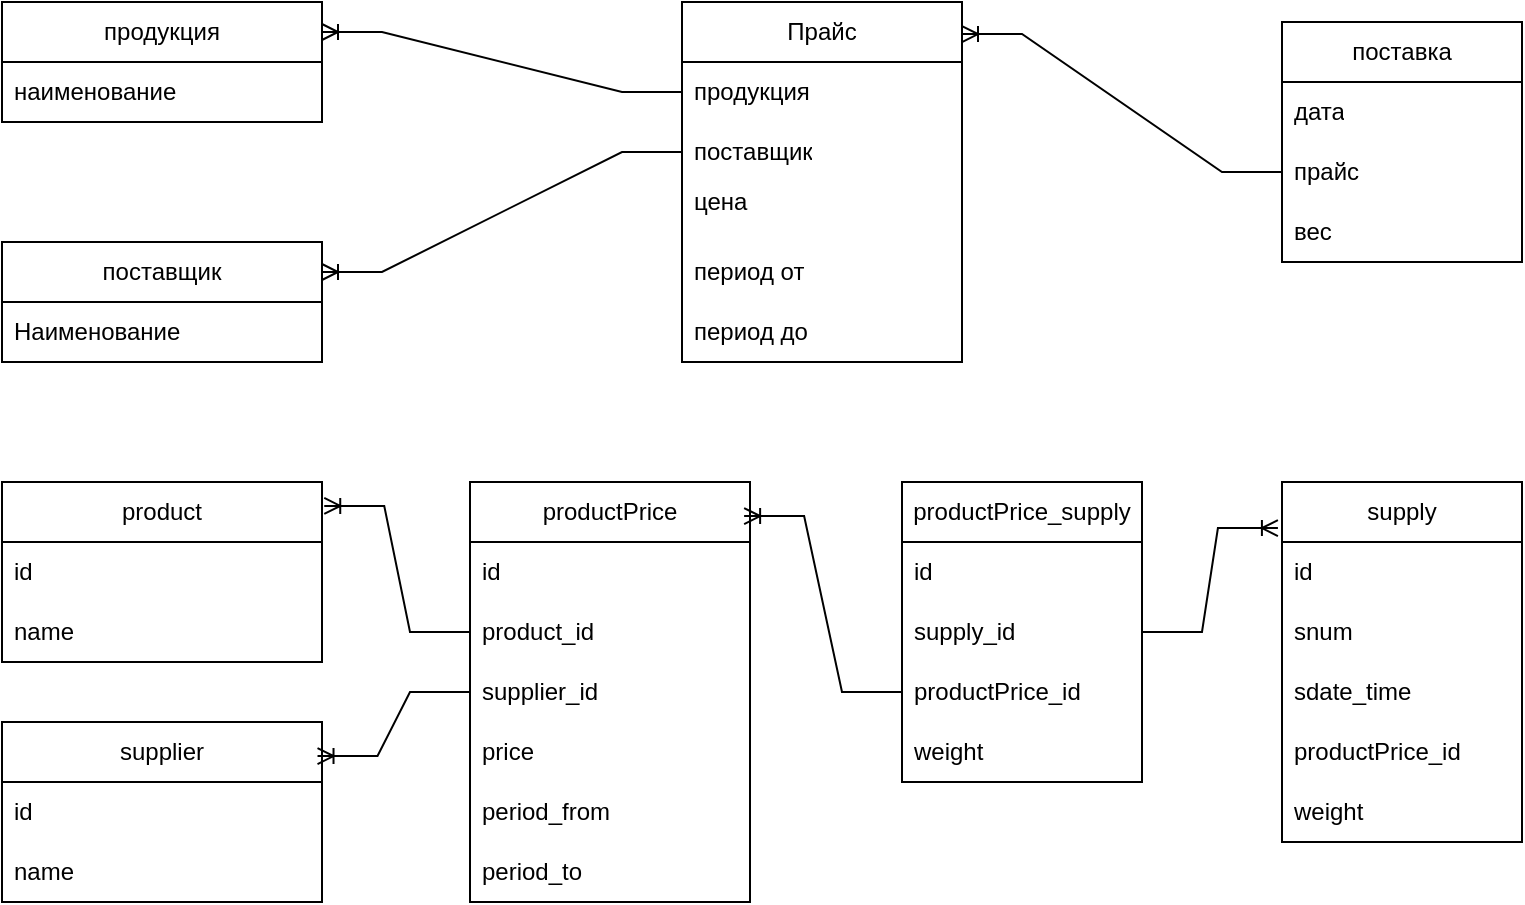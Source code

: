 <mxfile version="25.0.3">
  <diagram name="Страница — 1" id="MBfxzuuxU9znEFo_DPWQ">
    <mxGraphModel dx="2074" dy="1106" grid="1" gridSize="10" guides="1" tooltips="1" connect="1" arrows="1" fold="1" page="1" pageScale="1" pageWidth="827" pageHeight="1169" math="0" shadow="0">
      <root>
        <mxCell id="0" />
        <mxCell id="1" parent="0" />
        <mxCell id="dUkDF6_4zmogwsougVAt-1" value="поставщик" style="swimlane;fontStyle=0;childLayout=stackLayout;horizontal=1;startSize=30;horizontalStack=0;resizeParent=1;resizeParentMax=0;resizeLast=0;collapsible=1;marginBottom=0;whiteSpace=wrap;html=1;" parent="1" vertex="1">
          <mxGeometry x="40" y="200" width="160" height="60" as="geometry" />
        </mxCell>
        <mxCell id="dUkDF6_4zmogwsougVAt-2" value="Наименование" style="text;strokeColor=none;fillColor=none;align=left;verticalAlign=middle;spacingLeft=4;spacingRight=4;overflow=hidden;points=[[0,0.5],[1,0.5]];portConstraint=eastwest;rotatable=0;whiteSpace=wrap;html=1;" parent="dUkDF6_4zmogwsougVAt-1" vertex="1">
          <mxGeometry y="30" width="160" height="30" as="geometry" />
        </mxCell>
        <mxCell id="dUkDF6_4zmogwsougVAt-5" value="продукция" style="swimlane;fontStyle=0;childLayout=stackLayout;horizontal=1;startSize=30;horizontalStack=0;resizeParent=1;resizeParentMax=0;resizeLast=0;collapsible=1;marginBottom=0;whiteSpace=wrap;html=1;" parent="1" vertex="1">
          <mxGeometry x="40" y="80" width="160" height="60" as="geometry" />
        </mxCell>
        <mxCell id="dUkDF6_4zmogwsougVAt-6" value="наименование" style="text;strokeColor=none;fillColor=none;align=left;verticalAlign=middle;spacingLeft=4;spacingRight=4;overflow=hidden;points=[[0,0.5],[1,0.5]];portConstraint=eastwest;rotatable=0;whiteSpace=wrap;html=1;" parent="dUkDF6_4zmogwsougVAt-5" vertex="1">
          <mxGeometry y="30" width="160" height="30" as="geometry" />
        </mxCell>
        <mxCell id="dUkDF6_4zmogwsougVAt-10" value="поставка" style="swimlane;fontStyle=0;childLayout=stackLayout;horizontal=1;startSize=30;horizontalStack=0;resizeParent=1;resizeParentMax=0;resizeLast=0;collapsible=1;marginBottom=0;whiteSpace=wrap;html=1;" parent="1" vertex="1">
          <mxGeometry x="680" y="90" width="120" height="120" as="geometry" />
        </mxCell>
        <mxCell id="dUkDF6_4zmogwsougVAt-14" value="дата" style="text;strokeColor=none;fillColor=none;align=left;verticalAlign=middle;spacingLeft=4;spacingRight=4;overflow=hidden;points=[[0,0.5],[1,0.5]];portConstraint=eastwest;rotatable=0;whiteSpace=wrap;html=1;" parent="dUkDF6_4zmogwsougVAt-10" vertex="1">
          <mxGeometry y="30" width="120" height="30" as="geometry" />
        </mxCell>
        <mxCell id="dUkDF6_4zmogwsougVAt-11" value="прайс" style="text;strokeColor=none;fillColor=none;align=left;verticalAlign=middle;spacingLeft=4;spacingRight=4;overflow=hidden;points=[[0,0.5],[1,0.5]];portConstraint=eastwest;rotatable=0;whiteSpace=wrap;html=1;" parent="dUkDF6_4zmogwsougVAt-10" vertex="1">
          <mxGeometry y="60" width="120" height="30" as="geometry" />
        </mxCell>
        <mxCell id="dUkDF6_4zmogwsougVAt-12" value="вес" style="text;strokeColor=none;fillColor=none;align=left;verticalAlign=middle;spacingLeft=4;spacingRight=4;overflow=hidden;points=[[0,0.5],[1,0.5]];portConstraint=eastwest;rotatable=0;whiteSpace=wrap;html=1;" parent="dUkDF6_4zmogwsougVAt-10" vertex="1">
          <mxGeometry y="90" width="120" height="30" as="geometry" />
        </mxCell>
        <mxCell id="dUkDF6_4zmogwsougVAt-17" value="" style="edgeStyle=entityRelationEdgeStyle;fontSize=12;html=1;endArrow=ERoneToMany;rounded=0;entryX=1;entryY=0.089;entryDx=0;entryDy=0;entryPerimeter=0;" parent="1" source="dUkDF6_4zmogwsougVAt-11" target="dUkDF6_4zmogwsougVAt-49" edge="1">
          <mxGeometry width="100" height="100" relative="1" as="geometry">
            <mxPoint x="440" y="550" as="sourcePoint" />
            <mxPoint x="540" y="450" as="targetPoint" />
          </mxGeometry>
        </mxCell>
        <mxCell id="dUkDF6_4zmogwsougVAt-18" value="supplier" style="swimlane;fontStyle=0;childLayout=stackLayout;horizontal=1;startSize=30;horizontalStack=0;resizeParent=1;resizeParentMax=0;resizeLast=0;collapsible=1;marginBottom=0;whiteSpace=wrap;html=1;" parent="1" vertex="1">
          <mxGeometry x="40" y="440" width="160" height="90" as="geometry" />
        </mxCell>
        <mxCell id="dUkDF6_4zmogwsougVAt-19" value="id" style="text;strokeColor=none;fillColor=none;align=left;verticalAlign=middle;spacingLeft=4;spacingRight=4;overflow=hidden;points=[[0,0.5],[1,0.5]];portConstraint=eastwest;rotatable=0;whiteSpace=wrap;html=1;" parent="dUkDF6_4zmogwsougVAt-18" vertex="1">
          <mxGeometry y="30" width="160" height="30" as="geometry" />
        </mxCell>
        <mxCell id="dUkDF6_4zmogwsougVAt-32" value="&lt;span style=&quot;background-color: initial;&quot;&gt;name&lt;/span&gt;" style="text;strokeColor=none;fillColor=none;align=left;verticalAlign=middle;spacingLeft=4;spacingRight=4;overflow=hidden;points=[[0,0.5],[1,0.5]];portConstraint=eastwest;rotatable=0;whiteSpace=wrap;html=1;" parent="dUkDF6_4zmogwsougVAt-18" vertex="1">
          <mxGeometry y="60" width="160" height="30" as="geometry" />
        </mxCell>
        <mxCell id="dUkDF6_4zmogwsougVAt-20" value="productPrice" style="swimlane;fontStyle=0;childLayout=stackLayout;horizontal=1;startSize=30;horizontalStack=0;resizeParent=1;resizeParentMax=0;resizeLast=0;collapsible=1;marginBottom=0;whiteSpace=wrap;html=1;" parent="1" vertex="1">
          <mxGeometry x="274" y="320" width="140" height="210" as="geometry" />
        </mxCell>
        <mxCell id="dUkDF6_4zmogwsougVAt-21" value="id" style="text;strokeColor=none;fillColor=none;align=left;verticalAlign=middle;spacingLeft=4;spacingRight=4;overflow=hidden;points=[[0,0.5],[1,0.5]];portConstraint=eastwest;rotatable=0;whiteSpace=wrap;html=1;" parent="dUkDF6_4zmogwsougVAt-20" vertex="1">
          <mxGeometry y="30" width="140" height="30" as="geometry" />
        </mxCell>
        <mxCell id="dUkDF6_4zmogwsougVAt-73" value="&lt;span style=&quot;text-align: center;&quot;&gt;product&lt;/span&gt;_id" style="text;strokeColor=none;fillColor=none;align=left;verticalAlign=middle;spacingLeft=4;spacingRight=4;overflow=hidden;points=[[0,0.5],[1,0.5]];portConstraint=eastwest;rotatable=0;whiteSpace=wrap;html=1;" parent="dUkDF6_4zmogwsougVAt-20" vertex="1">
          <mxGeometry y="60" width="140" height="30" as="geometry" />
        </mxCell>
        <mxCell id="dUkDF6_4zmogwsougVAt-33" value="supplier_id" style="text;strokeColor=none;fillColor=none;align=left;verticalAlign=middle;spacingLeft=4;spacingRight=4;overflow=hidden;points=[[0,0.5],[1,0.5]];portConstraint=eastwest;rotatable=0;whiteSpace=wrap;html=1;" parent="dUkDF6_4zmogwsougVAt-20" vertex="1">
          <mxGeometry y="90" width="140" height="30" as="geometry" />
        </mxCell>
        <mxCell id="dUkDF6_4zmogwsougVAt-23" value="price" style="text;strokeColor=none;fillColor=none;align=left;verticalAlign=middle;spacingLeft=4;spacingRight=4;overflow=hidden;points=[[0,0.5],[1,0.5]];portConstraint=eastwest;rotatable=0;whiteSpace=wrap;html=1;" parent="dUkDF6_4zmogwsougVAt-20" vertex="1">
          <mxGeometry y="120" width="140" height="30" as="geometry" />
        </mxCell>
        <mxCell id="dUkDF6_4zmogwsougVAt-24" value="period_from" style="text;strokeColor=none;fillColor=none;align=left;verticalAlign=middle;spacingLeft=4;spacingRight=4;overflow=hidden;points=[[0,0.5],[1,0.5]];portConstraint=eastwest;rotatable=0;whiteSpace=wrap;html=1;" parent="dUkDF6_4zmogwsougVAt-20" vertex="1">
          <mxGeometry y="150" width="140" height="30" as="geometry" />
        </mxCell>
        <mxCell id="dUkDF6_4zmogwsougVAt-25" value="period_to" style="text;strokeColor=none;fillColor=none;align=left;verticalAlign=middle;spacingLeft=4;spacingRight=4;overflow=hidden;points=[[0,0.5],[1,0.5]];portConstraint=eastwest;rotatable=0;whiteSpace=wrap;html=1;" parent="dUkDF6_4zmogwsougVAt-20" vertex="1">
          <mxGeometry y="180" width="140" height="30" as="geometry" />
        </mxCell>
        <mxCell id="dUkDF6_4zmogwsougVAt-26" value="supply" style="swimlane;fontStyle=0;childLayout=stackLayout;horizontal=1;startSize=30;horizontalStack=0;resizeParent=1;resizeParentMax=0;resizeLast=0;collapsible=1;marginBottom=0;whiteSpace=wrap;html=1;" parent="1" vertex="1">
          <mxGeometry x="680" y="320" width="120" height="180" as="geometry" />
        </mxCell>
        <mxCell id="dUkDF6_4zmogwsougVAt-27" value="id" style="text;strokeColor=none;fillColor=none;align=left;verticalAlign=middle;spacingLeft=4;spacingRight=4;overflow=hidden;points=[[0,0.5],[1,0.5]];portConstraint=eastwest;rotatable=0;whiteSpace=wrap;html=1;" parent="dUkDF6_4zmogwsougVAt-26" vertex="1">
          <mxGeometry y="30" width="120" height="30" as="geometry" />
        </mxCell>
        <mxCell id="dUkDF6_4zmogwsougVAt-35" value="snum" style="text;strokeColor=none;fillColor=none;align=left;verticalAlign=middle;spacingLeft=4;spacingRight=4;overflow=hidden;points=[[0,0.5],[1,0.5]];portConstraint=eastwest;rotatable=0;whiteSpace=wrap;html=1;" parent="dUkDF6_4zmogwsougVAt-26" vertex="1">
          <mxGeometry y="60" width="120" height="30" as="geometry" />
        </mxCell>
        <mxCell id="dUkDF6_4zmogwsougVAt-34" value="s&lt;span style=&quot;background-color: initial;&quot;&gt;date_time&lt;/span&gt;" style="text;strokeColor=none;fillColor=none;align=left;verticalAlign=middle;spacingLeft=4;spacingRight=4;overflow=hidden;points=[[0,0.5],[1,0.5]];portConstraint=eastwest;rotatable=0;whiteSpace=wrap;html=1;" parent="dUkDF6_4zmogwsougVAt-26" vertex="1">
          <mxGeometry y="90" width="120" height="30" as="geometry" />
        </mxCell>
        <mxCell id="dUkDF6_4zmogwsougVAt-28" value="productPrice_id" style="text;strokeColor=none;fillColor=none;align=left;verticalAlign=middle;spacingLeft=4;spacingRight=4;overflow=hidden;points=[[0,0.5],[1,0.5]];portConstraint=eastwest;rotatable=0;whiteSpace=wrap;html=1;" parent="dUkDF6_4zmogwsougVAt-26" vertex="1">
          <mxGeometry y="120" width="120" height="30" as="geometry" />
        </mxCell>
        <mxCell id="dUkDF6_4zmogwsougVAt-29" value="weight" style="text;strokeColor=none;fillColor=none;align=left;verticalAlign=middle;spacingLeft=4;spacingRight=4;overflow=hidden;points=[[0,0.5],[1,0.5]];portConstraint=eastwest;rotatable=0;whiteSpace=wrap;html=1;" parent="dUkDF6_4zmogwsougVAt-26" vertex="1">
          <mxGeometry y="150" width="120" height="30" as="geometry" />
        </mxCell>
        <mxCell id="dUkDF6_4zmogwsougVAt-49" value="Прайс" style="swimlane;fontStyle=0;childLayout=stackLayout;horizontal=1;startSize=30;horizontalStack=0;resizeParent=1;resizeParentMax=0;resizeLast=0;collapsible=1;marginBottom=0;whiteSpace=wrap;html=1;" parent="1" vertex="1">
          <mxGeometry x="380" y="80" width="140" height="180" as="geometry" />
        </mxCell>
        <mxCell id="dUkDF6_4zmogwsougVAt-62" value="продукция" style="text;strokeColor=none;fillColor=none;align=left;verticalAlign=middle;spacingLeft=4;spacingRight=4;overflow=hidden;points=[[0,0.5],[1,0.5]];portConstraint=eastwest;rotatable=0;whiteSpace=wrap;html=1;" parent="dUkDF6_4zmogwsougVAt-49" vertex="1">
          <mxGeometry y="30" width="140" height="30" as="geometry" />
        </mxCell>
        <mxCell id="dUkDF6_4zmogwsougVAt-59" value="поставщик" style="text;strokeColor=none;fillColor=none;align=left;verticalAlign=middle;spacingLeft=4;spacingRight=4;overflow=hidden;points=[[0,0.5],[1,0.5]];portConstraint=eastwest;rotatable=0;whiteSpace=wrap;html=1;" parent="dUkDF6_4zmogwsougVAt-49" vertex="1">
          <mxGeometry y="60" width="140" height="30" as="geometry" />
        </mxCell>
        <mxCell id="dUkDF6_4zmogwsougVAt-61" value="цена&lt;div&gt;&lt;br&gt;&lt;/div&gt;" style="text;strokeColor=none;fillColor=none;align=left;verticalAlign=middle;spacingLeft=4;spacingRight=4;overflow=hidden;points=[[0,0.5],[1,0.5]];portConstraint=eastwest;rotatable=0;whiteSpace=wrap;html=1;" parent="dUkDF6_4zmogwsougVAt-49" vertex="1">
          <mxGeometry y="90" width="140" height="30" as="geometry" />
        </mxCell>
        <mxCell id="dUkDF6_4zmogwsougVAt-52" value="период от" style="text;strokeColor=none;fillColor=none;align=left;verticalAlign=middle;spacingLeft=4;spacingRight=4;overflow=hidden;points=[[0,0.5],[1,0.5]];portConstraint=eastwest;rotatable=0;whiteSpace=wrap;html=1;" parent="dUkDF6_4zmogwsougVAt-49" vertex="1">
          <mxGeometry y="120" width="140" height="30" as="geometry" />
        </mxCell>
        <mxCell id="dUkDF6_4zmogwsougVAt-60" value="период до" style="text;strokeColor=none;fillColor=none;align=left;verticalAlign=middle;spacingLeft=4;spacingRight=4;overflow=hidden;points=[[0,0.5],[1,0.5]];portConstraint=eastwest;rotatable=0;whiteSpace=wrap;html=1;" parent="dUkDF6_4zmogwsougVAt-49" vertex="1">
          <mxGeometry y="150" width="140" height="30" as="geometry" />
        </mxCell>
        <mxCell id="dUkDF6_4zmogwsougVAt-63" value="" style="edgeStyle=entityRelationEdgeStyle;fontSize=12;html=1;endArrow=ERoneToMany;rounded=0;entryX=1;entryY=0.25;entryDx=0;entryDy=0;" parent="1" source="dUkDF6_4zmogwsougVAt-59" target="dUkDF6_4zmogwsougVAt-1" edge="1">
          <mxGeometry width="100" height="100" relative="1" as="geometry">
            <mxPoint x="660" y="285" as="sourcePoint" />
            <mxPoint x="430" y="300" as="targetPoint" />
          </mxGeometry>
        </mxCell>
        <mxCell id="dUkDF6_4zmogwsougVAt-65" value="" style="edgeStyle=entityRelationEdgeStyle;fontSize=12;html=1;endArrow=ERoneToMany;rounded=0;entryX=1;entryY=0.25;entryDx=0;entryDy=0;exitX=0;exitY=0.5;exitDx=0;exitDy=0;" parent="1" source="dUkDF6_4zmogwsougVAt-62" target="dUkDF6_4zmogwsougVAt-5" edge="1">
          <mxGeometry width="100" height="100" relative="1" as="geometry">
            <mxPoint x="360" y="610" as="sourcePoint" />
            <mxPoint x="460" y="510" as="targetPoint" />
          </mxGeometry>
        </mxCell>
        <mxCell id="dUkDF6_4zmogwsougVAt-66" value="product" style="swimlane;fontStyle=0;childLayout=stackLayout;horizontal=1;startSize=30;horizontalStack=0;resizeParent=1;resizeParentMax=0;resizeLast=0;collapsible=1;marginBottom=0;whiteSpace=wrap;html=1;" parent="1" vertex="1">
          <mxGeometry x="40" y="320" width="160" height="90" as="geometry" />
        </mxCell>
        <mxCell id="dUkDF6_4zmogwsougVAt-67" value="id" style="text;strokeColor=none;fillColor=none;align=left;verticalAlign=middle;spacingLeft=4;spacingRight=4;overflow=hidden;points=[[0,0.5],[1,0.5]];portConstraint=eastwest;rotatable=0;whiteSpace=wrap;html=1;" parent="dUkDF6_4zmogwsougVAt-66" vertex="1">
          <mxGeometry y="30" width="160" height="30" as="geometry" />
        </mxCell>
        <mxCell id="dUkDF6_4zmogwsougVAt-69" value="name" style="text;strokeColor=none;fillColor=none;align=left;verticalAlign=middle;spacingLeft=4;spacingRight=4;overflow=hidden;points=[[0,0.5],[1,0.5]];portConstraint=eastwest;rotatable=0;whiteSpace=wrap;html=1;" parent="dUkDF6_4zmogwsougVAt-66" vertex="1">
          <mxGeometry y="60" width="160" height="30" as="geometry" />
        </mxCell>
        <mxCell id="dUkDF6_4zmogwsougVAt-74" value="" style="edgeStyle=entityRelationEdgeStyle;fontSize=12;html=1;endArrow=ERoneToMany;rounded=0;entryX=1.007;entryY=0.133;entryDx=0;entryDy=0;entryPerimeter=0;" parent="1" source="dUkDF6_4zmogwsougVAt-73" target="dUkDF6_4zmogwsougVAt-66" edge="1">
          <mxGeometry width="100" height="100" relative="1" as="geometry">
            <mxPoint x="360" y="610" as="sourcePoint" />
            <mxPoint x="460" y="510" as="targetPoint" />
          </mxGeometry>
        </mxCell>
        <mxCell id="dUkDF6_4zmogwsougVAt-75" value="" style="edgeStyle=entityRelationEdgeStyle;fontSize=12;html=1;endArrow=ERoneToMany;rounded=0;entryX=0.986;entryY=0.189;entryDx=0;entryDy=0;entryPerimeter=0;exitX=0;exitY=0.5;exitDx=0;exitDy=0;" parent="1" source="dUkDF6_4zmogwsougVAt-33" target="dUkDF6_4zmogwsougVAt-18" edge="1">
          <mxGeometry width="100" height="100" relative="1" as="geometry">
            <mxPoint x="360" y="610" as="sourcePoint" />
            <mxPoint x="460" y="510" as="targetPoint" />
          </mxGeometry>
        </mxCell>
        <mxCell id="oAFhc-Av-DTEVLiUw4vM-1" value="productPrice_&lt;span style=&quot;background-color: initial;&quot;&gt;supply&lt;/span&gt;" style="swimlane;fontStyle=0;childLayout=stackLayout;horizontal=1;startSize=30;horizontalStack=0;resizeParent=1;resizeParentMax=0;resizeLast=0;collapsible=1;marginBottom=0;whiteSpace=wrap;html=1;" vertex="1" parent="1">
          <mxGeometry x="490" y="320" width="120" height="150" as="geometry" />
        </mxCell>
        <mxCell id="oAFhc-Av-DTEVLiUw4vM-2" value="id" style="text;strokeColor=none;fillColor=none;align=left;verticalAlign=middle;spacingLeft=4;spacingRight=4;overflow=hidden;points=[[0,0.5],[1,0.5]];portConstraint=eastwest;rotatable=0;whiteSpace=wrap;html=1;" vertex="1" parent="oAFhc-Av-DTEVLiUw4vM-1">
          <mxGeometry y="30" width="120" height="30" as="geometry" />
        </mxCell>
        <mxCell id="oAFhc-Av-DTEVLiUw4vM-4" value="&lt;span style=&quot;text-align: center;&quot;&gt;supply_id&lt;/span&gt;" style="text;strokeColor=none;fillColor=none;align=left;verticalAlign=middle;spacingLeft=4;spacingRight=4;overflow=hidden;points=[[0,0.5],[1,0.5]];portConstraint=eastwest;rotatable=0;whiteSpace=wrap;html=1;" vertex="1" parent="oAFhc-Av-DTEVLiUw4vM-1">
          <mxGeometry y="60" width="120" height="30" as="geometry" />
        </mxCell>
        <mxCell id="oAFhc-Av-DTEVLiUw4vM-5" value="productPrice_id" style="text;strokeColor=none;fillColor=none;align=left;verticalAlign=middle;spacingLeft=4;spacingRight=4;overflow=hidden;points=[[0,0.5],[1,0.5]];portConstraint=eastwest;rotatable=0;whiteSpace=wrap;html=1;" vertex="1" parent="oAFhc-Av-DTEVLiUw4vM-1">
          <mxGeometry y="90" width="120" height="30" as="geometry" />
        </mxCell>
        <mxCell id="oAFhc-Av-DTEVLiUw4vM-6" value="weight" style="text;strokeColor=none;fillColor=none;align=left;verticalAlign=middle;spacingLeft=4;spacingRight=4;overflow=hidden;points=[[0,0.5],[1,0.5]];portConstraint=eastwest;rotatable=0;whiteSpace=wrap;html=1;" vertex="1" parent="oAFhc-Av-DTEVLiUw4vM-1">
          <mxGeometry y="120" width="120" height="30" as="geometry" />
        </mxCell>
        <mxCell id="oAFhc-Av-DTEVLiUw4vM-7" value="" style="edgeStyle=entityRelationEdgeStyle;fontSize=12;html=1;endArrow=ERoneToMany;rounded=0;entryX=0.979;entryY=0.081;entryDx=0;entryDy=0;entryPerimeter=0;exitX=0;exitY=0.5;exitDx=0;exitDy=0;" edge="1" parent="1" source="oAFhc-Av-DTEVLiUw4vM-5" target="dUkDF6_4zmogwsougVAt-20">
          <mxGeometry width="100" height="100" relative="1" as="geometry">
            <mxPoint x="284" y="405" as="sourcePoint" />
            <mxPoint x="211" y="342" as="targetPoint" />
          </mxGeometry>
        </mxCell>
        <mxCell id="oAFhc-Av-DTEVLiUw4vM-8" value="" style="edgeStyle=entityRelationEdgeStyle;fontSize=12;html=1;endArrow=ERoneToMany;rounded=0;entryX=-0.017;entryY=0.128;entryDx=0;entryDy=0;exitX=1;exitY=0.5;exitDx=0;exitDy=0;entryPerimeter=0;" edge="1" parent="1" source="oAFhc-Av-DTEVLiUw4vM-4" target="dUkDF6_4zmogwsougVAt-26">
          <mxGeometry width="100" height="100" relative="1" as="geometry">
            <mxPoint x="294" y="415" as="sourcePoint" />
            <mxPoint x="221" y="352" as="targetPoint" />
          </mxGeometry>
        </mxCell>
      </root>
    </mxGraphModel>
  </diagram>
</mxfile>

